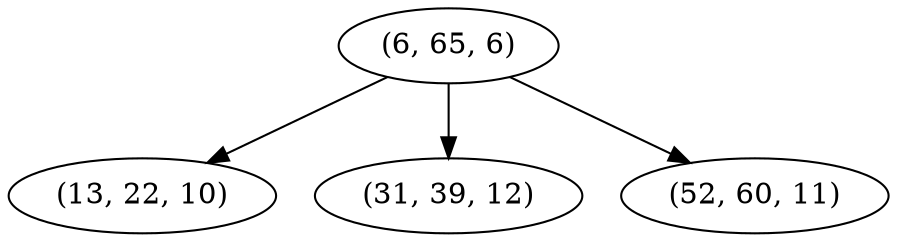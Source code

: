 digraph tree {
    "(6, 65, 6)";
    "(13, 22, 10)";
    "(31, 39, 12)";
    "(52, 60, 11)";
    "(6, 65, 6)" -> "(13, 22, 10)";
    "(6, 65, 6)" -> "(31, 39, 12)";
    "(6, 65, 6)" -> "(52, 60, 11)";
}
